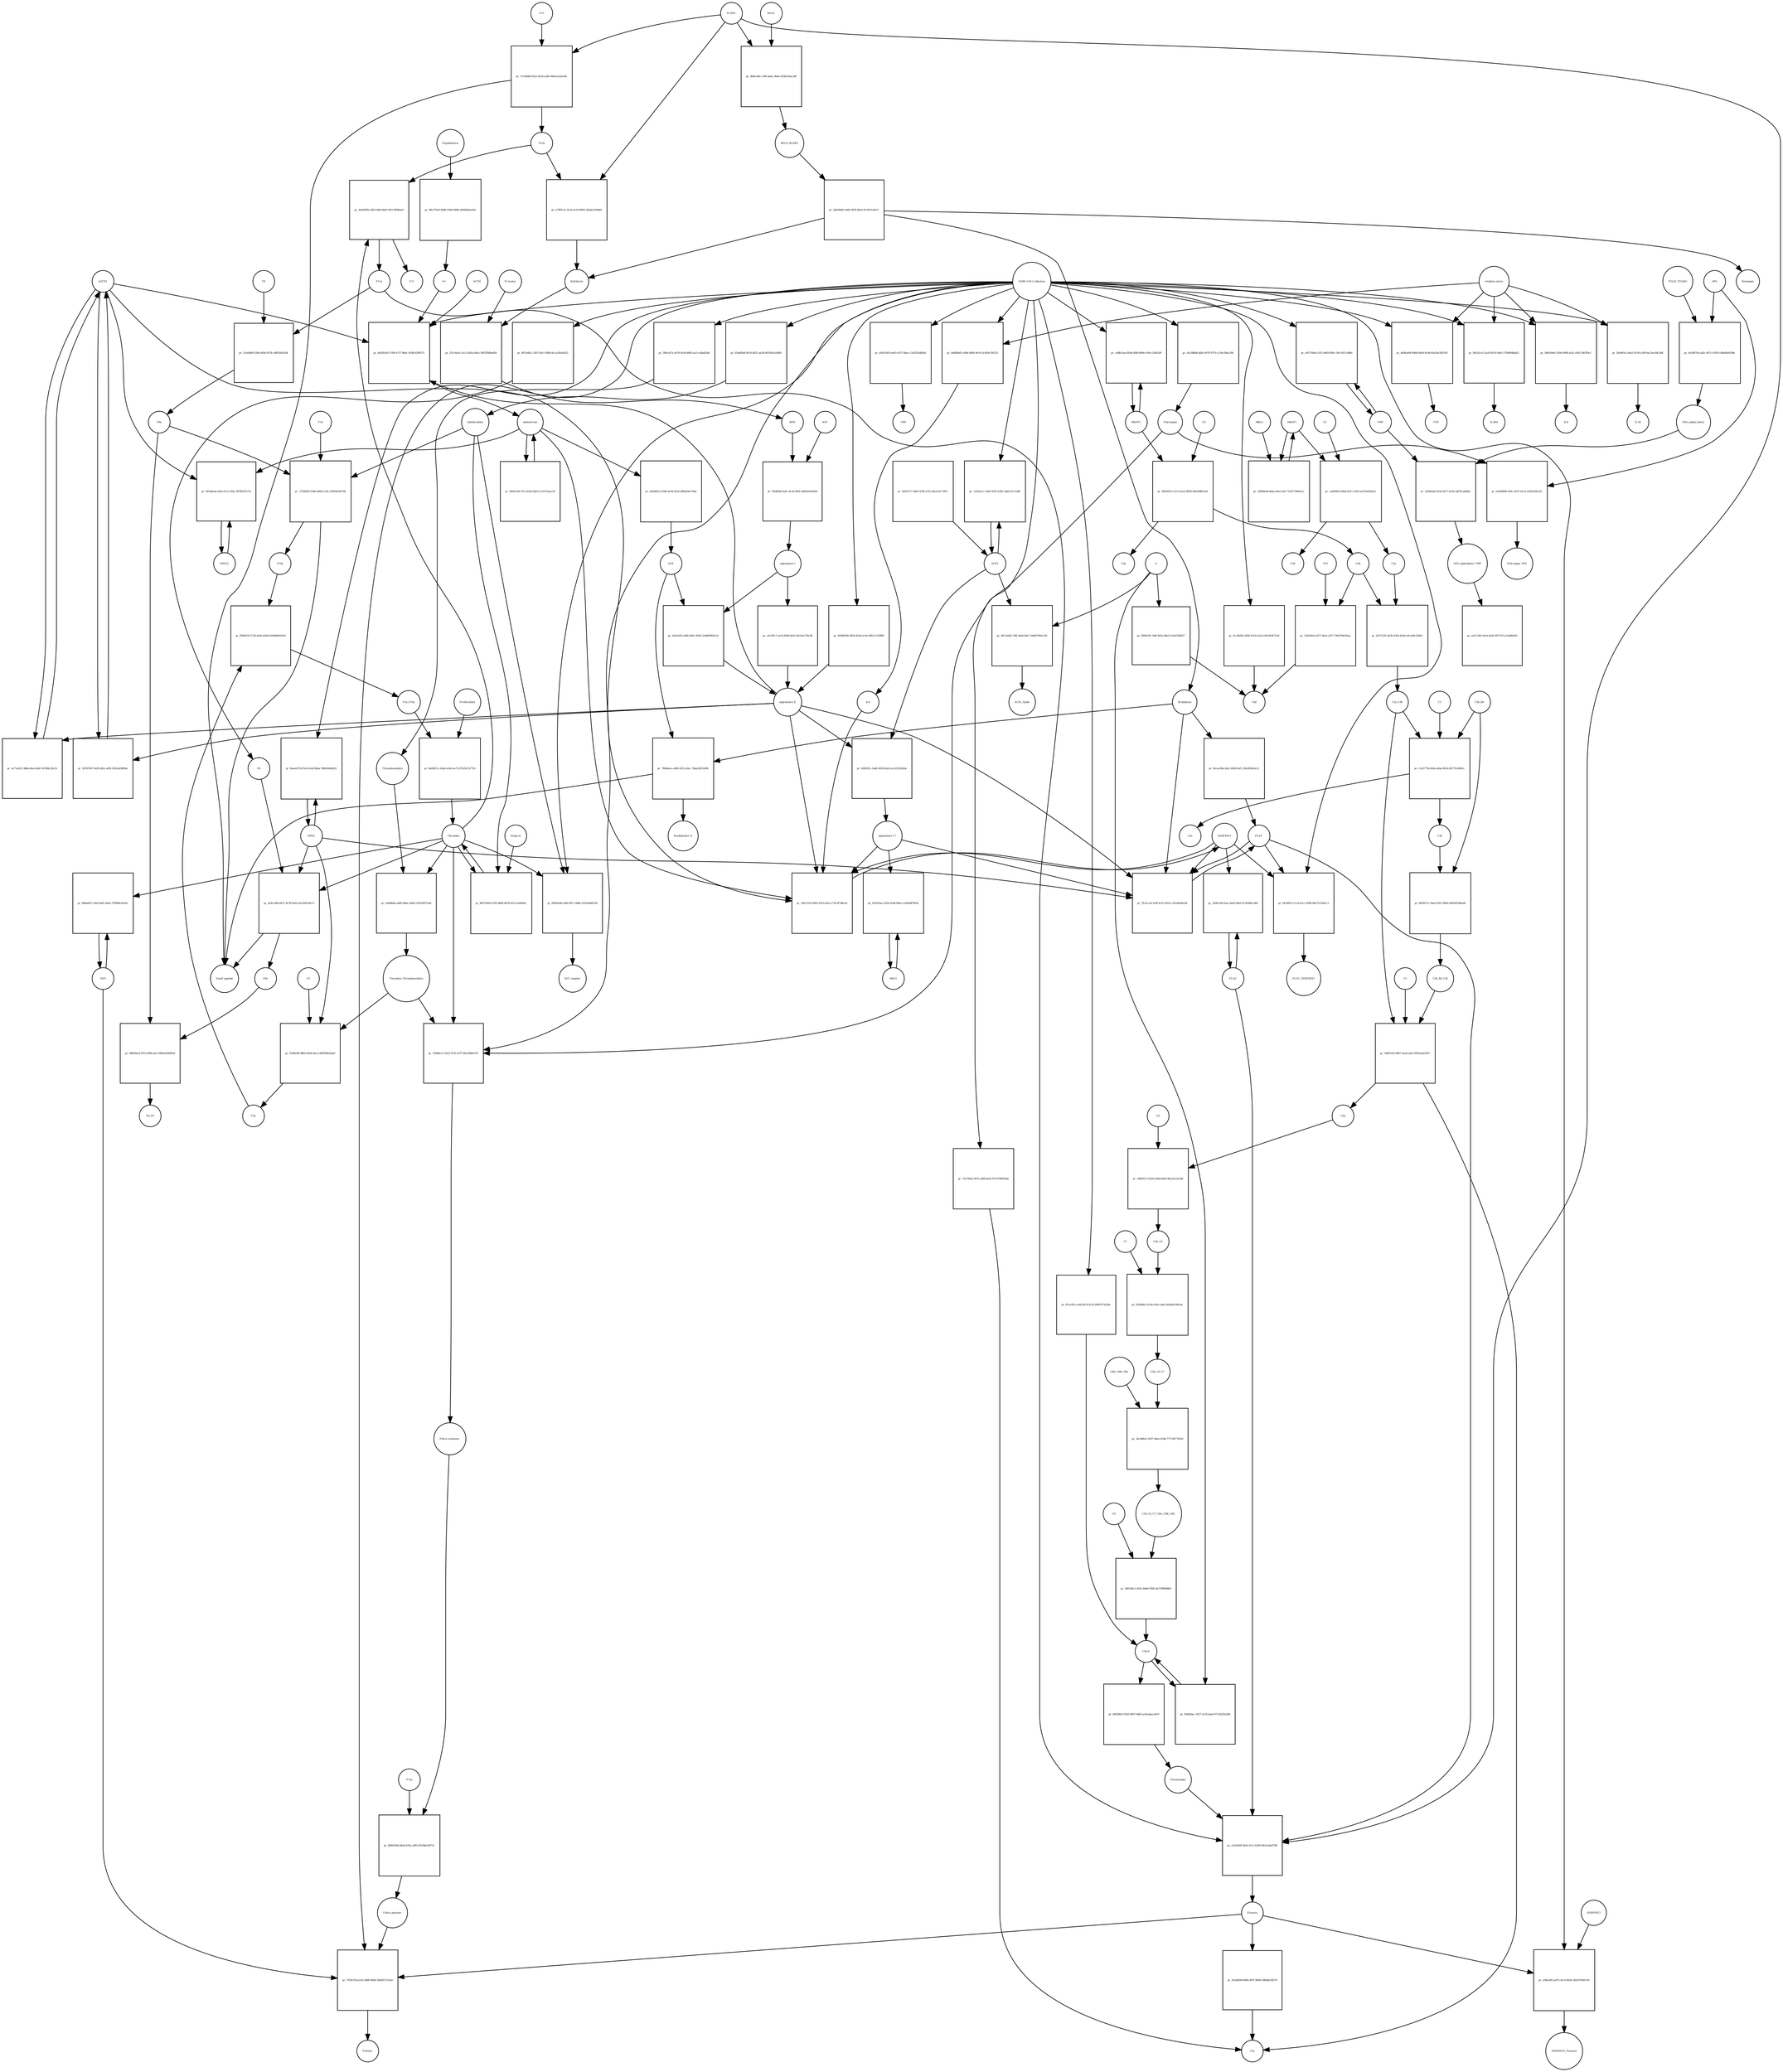 strict digraph  {
F8 [annotation="urn_miriam_hgnc_3546|urn_miriam_taxonomy_9606", bipartite=0, cls=macromolecule, fontsize=4, label=F8, shape=circle];
"pr_d14cc6fb-b672-4e78-9a92-afa100519e13" [annotation="", bipartite=1, cls=process, fontsize=4, label="pr_d14cc6fb-b672-4e78-9a92-afa100519e13", shape=square];
"Small peptide" [annotation=urn_miriam_mesh_D010446, bipartite=0, cls=macromolecule, fontsize=4, label="Small peptide", shape=circle];
F8a [annotation="urn_miriam_hgnc.symbol_F8|urn_miriam_mesh_D015944|urn_miriam_taxonomy_9606", bipartite=0, cls=macromolecule, fontsize=4, label=F8a, shape=circle];
Thrombin [annotation="urn_miriam_hgnc_3535|urn_miriam_taxonomy_9606", bipartite=0, cls=macromolecule, fontsize=4, label=Thrombin, shape=circle];
PROC [annotation="urn_miriam_hgnc_9451|urn_miriam_taxonomy_9606", bipartite=0, cls=macromolecule, fontsize=4, label=PROC, shape=circle];
AGTR1 [annotation=urn_miriam_hgnc_336, bipartite=0, cls=macromolecule, fontsize=4, label=AGTR1, shape=circle];
"pr_4c71a021-3b8b-4fee-8a4f-5476fdc29c1b" [annotation="", bipartite=1, cls=process, fontsize=4, label="pr_4c71a021-3b8b-4fee-8a4f-5476fdc29c1b", shape=square];
"angiotensin II" [annotation="urn_miriam_obo.chebi_CHEBI%3A2718|urn_miriam_taxonomy_9606", bipartite=0, cls="simple chemical", fontsize=4, label="angiotensin II", shape=circle];
NR3C2 [annotation="", bipartite=0, cls=macromolecule, fontsize=4, label=NR3C2, shape=circle];
"pr_091d8ea6-afab-411e-934c-907ff62f7c5e" [annotation="", bipartite=1, cls=process, fontsize=4, label="pr_091d8ea6-afab-411e-934c-907ff62f7c5e", shape=square];
aldosterone [annotation="urn_miriam_obo.chebi_CHEBI%3A27584", bipartite=0, cls="simple chemical", fontsize=4, label=aldosterone, shape=circle];
"pr_09ef2c89-7fc2-420d-9d23-cfc037aeac54" [annotation="", bipartite=1, cls=process, fontsize=4, label="pr_09ef2c89-7fc2-420d-9d23-cfc037aeac54", shape=square];
SERPINE1 [annotation="", bipartite=0, cls=macromolecule, fontsize=4, label=SERPINE1, shape=circle];
"pr_35b137a5-fd02-47e5-b41e-c74c3f748ce6" [annotation="", bipartite=1, cls=process, fontsize=4, label="pr_35b137a5-fd02-47e5-b41e-c74c3f748ce6", shape=square];
"angiotensin I-7" [annotation="urn_miriam_obo.chebi_CHEBI%3A55438|urn_miriam_taxonomy_9606", bipartite=0, cls="simple chemical", fontsize=4, label="angiotensin I-7", shape=circle];
IL6 [annotation="urn_miriam_hgnc_6018|urn_miriam_taxonomy_9606", bipartite=0, cls=macromolecule, fontsize=4, label=IL6, shape=circle];
"pr_4e92b543-5789-4717-8bdc-918b1439f573" [annotation="", bipartite=1, cls=process, fontsize=4, label="pr_4e92b543-5789-4717-8bdc-918b1439f573", shape=square];
"SARS-CoV-2 infection" [annotation="urn_miriam_taxonomy_2697049|urn_miriam_mesh_D012327", bipartite=0, cls=phenotype, fontsize=4, label="SARS-CoV-2 infection", shape=circle];
"K+" [annotation="urn_miriam_obo.chebi_CHEBI%3A29103", bipartite=0, cls="simple chemical", fontsize=4, label="K+", shape=circle];
ACTH [annotation=urn_miriam_hgnc_9201, bipartite=0, cls="simple chemical", fontsize=4, label=ACTH, shape=circle];
"pr_85d96500-6459-454d-ac0e-f6821c528f80" [annotation="", bipartite=1, cls=process, fontsize=4, label="pr_85d96500-6459-454d-ac0e-f6821c528f80", shape=square];
Bradykinin [annotation="urn_miriam_obo.chebi_CHEBI%3A3165|urn_miriam_taxonomy_9606", bipartite=0, cls=macromolecule, fontsize=4, label=Bradykinin, shape=circle];
"pr_7894deca-a9f8-4323-a0cc-7bda30631b98" [annotation="", bipartite=1, cls=process, fontsize=4, label="pr_7894deca-a9f8-4323-a0cc-7bda30631b98", shape=square];
"Bradykinin(1-5)" [annotation="urn_miriam_mesh_C079000|urn_miriam_taxonomy_9606", bipartite=0, cls=macromolecule, fontsize=4, label="Bradykinin(1-5)", shape=circle];
ACE [annotation="urn_miriam_hgnc_2707|urn_miriam_taxonomy_9606", bipartite=0, cls=macromolecule, fontsize=4, label=ACE, shape=circle];
"pr_b5cac90a-fab1-485d-9ef1-33e9920e5e11" [annotation="", bipartite=1, cls=process, fontsize=4, label="pr_b5cac90a-fab1-485d-9ef1-33e9920e5e11", shape=square];
PLAT [annotation="urn_miriam_hgnc_9051|urn_miriam_taxonomy_9606", bipartite=0, cls=macromolecule, fontsize=4, label=PLAT, shape=circle];
"pr_587d7947-9420-4fb1-a0f9-1802ed3f80bc" [annotation="", bipartite=1, cls=process, fontsize=4, label="pr_587d7947-9420-4fb1-a0f9-1802ed3f80bc", shape=square];
MAS1 [annotation="", bipartite=0, cls=macromolecule, fontsize=4, label=MAS1, shape=circle];
"pr_f01b25ae-1626-41dd-98ee-ca5b2887fb5d" [annotation="", bipartite=1, cls=process, fontsize=4, label="pr_f01b25ae-1626-41dd-98ee-ca5b2887fb5d", shape=square];
Fibrinogen [annotation="urn_miriam_pubmed_19296670|urn_miriam_obo.go_GO%3A0005577|urn_miriam_hgnc_3661|urn_miriam_hgnc_3662|urn_miriam_hgnc_3694|urn_miriam_taxonomy_9606", bipartite=0, cls=complex, fontsize=4, label=Fibrinogen, shape=circle];
"pr_ed1d8606-109c-4107-b214-23263d3fc2f2" [annotation="", bipartite=1, cls=process, fontsize=4, label="pr_ed1d8606-109c-4107-b214-23263d3fc2f2", shape=square];
GP6 [annotation="urn_miriam_hgnc_HGNC%3A14388|urn_miriam_taxonomy_9606", bipartite=0, cls=macromolecule, fontsize=4, label=GP6, shape=circle];
Fibrinogen_GP6 [annotation="urn_miriam_pubmed_19296670|urn_miriam_obo.go_GO%3A0005577|urn_miriam_hgnc_HGNC%3A14388|urn_miriam_taxonomy_9606", bipartite=0, cls=complex, fontsize=4, label=Fibrinogen_GP6, shape=circle];
GP6_alpha2_beta1 [annotation="urn_miriam_pubmed_25051961|urn_miriam_taxonomy_10090|urn_miriam_hgnc_14338|urn_miriam_hgnc_6137|urn_miriam_hgnc_6153", bipartite=0, cls=complex, fontsize=4, label=GP6_alpha2_beta1, shape=circle];
"pr_1d5b0a40-4526-4f17-8a1b-5df7fca4b4b1" [annotation="", bipartite=1, cls=process, fontsize=4, label="pr_1d5b0a40-4526-4f17-8a1b-5df7fca4b4b1", shape=square];
VWF [annotation="urn_miriam_hgnc_12726|urn_miriam_taxonomy_9606", bipartite=0, cls=macromolecule, fontsize=4, label=VWF, shape=circle];
GP6_alpha2beta1_VWF [annotation="urn_miriam_pubmed_25051961|urn_miriam_taxonomy_10090|urn_miriam_hgnc_14338|urn_miriam_hgnc_6137|urn_miriam_hgnc_6153|urn_miriam_hgnc_12726", bipartite=0, cls=complex, fontsize=4, label=GP6_alpha2beta1_VWF, shape=circle];
"pr_eb39d70a-ad2c-407c-b359-14bef8a9168e" [annotation="", bipartite=1, cls=process, fontsize=4, label="pr_eb39d70a-ad2c-407c-b359-14bef8a9168e", shape=square];
ITGA2_ITGAB1 [annotation="urn_miriam_intact_EBI-16428357|urn_miriam_hgnc_6137|urn_miriam_hgnc_6153|urn_miriam_taxonomy_9606", bipartite=0, cls=complex, fontsize=4, label=ITGA2_ITGAB1, shape=circle];
"pr_eaf114f4-e9e4-4a83-807f-b7ca14a8b450" [annotation="", bipartite=1, cls="omitted process", fontsize=4, label="pr_eaf114f4-e9e4-4a83-807f-b7ca14a8b450", shape=square];
"Fibrin polymer" [annotation="urn_miriam_mesh_C465961|urn_miriam_taxonomy_9606", bipartite=0, cls=macromolecule, fontsize=4, label="Fibrin polymer", shape=circle];
"pr_7f32b75d-a142-40d0-984b-5bf0d7215a50" [annotation="", bipartite=1, cls=process, fontsize=4, label="pr_7f32b75d-a142-40d0-984b-5bf0d7215a50", shape=square];
"D-dimer" [annotation="urn_miriam_pubmed_19008457|urn_miriam_mesh_C036309|urn_miriam_taxonomy_9606", bipartite=0, cls=macromolecule, fontsize=4, label="D-dimer", shape=circle];
Plasmin [annotation="urn_miriam_hgnc.symbol_PLG|urn_miriam_mesh_D005341|urn_miriam_brenda_3.4.21.7|urn_miriam_taxonomy_9606", bipartite=0, cls=macromolecule, fontsize=4, label=Plasmin, shape=circle];
TAFI [annotation="urn_miriam_hgnc_1546|urn_miriam_taxonomy_9606", bipartite=0, cls=macromolecule, fontsize=4, label=TAFI, shape=circle];
"Fibrin monomer" [annotation="urn_miriam_mesh_C011468|urn_miriam_taxonomy_9606", bipartite=0, cls=macromolecule, fontsize=4, label="Fibrin monomer", shape=circle];
"pr_6696106d-86a8-435a-a9f3-d510bb19d73c" [annotation="", bipartite=1, cls=process, fontsize=4, label="pr_6696106d-86a8-435a-a9f3-d510bb19d73c", shape=square];
F13a [annotation="urn_miriam_hgnc.symbol_F13|urn_miriam_mesh_D026122|urn_miriam_brenda_2.3.2.13|urn_miriam_taxonomy_9606", bipartite=0, cls=macromolecule, fontsize=4, label=F13a, shape=circle];
"pr_8e9ba49f-60b6-4a09-8c9d-85e1be381559" [annotation="", bipartite=1, cls=process, fontsize=4, label="pr_8e9ba49f-60b6-4a09-8c9d-85e1be381559", shape=square];
TNF [annotation="urn_miriam_hgnc_11892|urn_miriam_taxonomy_9606", bipartite=0, cls=macromolecule, fontsize=4, label=TNF, shape=circle];
"cytokine storm" [annotation="urn_miriam_pubmed_2504360|urn_miriam_taxonomy_9606", bipartite=0, cls=phenotype, fontsize=4, label="cytokine storm", shape=circle];
"pr_d1a8d398-f0b6-497f-9896-20fb6b2f2b79" [annotation="", bipartite=1, cls=process, fontsize=4, label="pr_d1a8d398-f0b6-497f-9896-20fb6b2f2b79", shape=square];
C5a [annotation="urn_miriam_hgnc.symbol_C5|urn_miriam_mesh_D015936|urn_miriam_taxonomy_9606", bipartite=0, cls=macromolecule, fontsize=4, label=C5a, shape=circle];
"pr_bf0268c0-f920-4997-8465-a16eabace819" [annotation="", bipartite=1, cls=process, fontsize=4, label="pr_bf0268c0-f920-4997-8465-a16eabace819", shape=square];
Plasminogen [annotation="urn_miriam_hgnc_9071|urn_miriam_taxonomy_9606", bipartite=0, cls=macromolecule, fontsize=4, label=Plasminogen, shape=circle];
"C5b-9" [annotation="urn_miriam_obo.go_GO%3A0005579|urn_miriam_mesh_D015938|urn_miriam_mesh_D050776|urn_miriam_hgnc_1339|urn_miriam_hgnc_1346|urn_miriam_hgnc_1352|urn_miriam_hgnc_1353|urn_miriam_hgnc_1354|urn_miriam_hgnc_1358|urn_miriam_taxonomy_9606", bipartite=0, cls=complex, fontsize=4, label="C5b-9", shape=circle];
C2 [annotation="urn_miriam_hgnc_1248|urn_miriam_taxonomy_9606", bipartite=0, cls=macromolecule, fontsize=4, label=C2, shape=circle];
"pr_ca859f02-b06d-4e27-a329-ae533e942b11" [annotation="", bipartite=1, cls=process, fontsize=4, label="pr_ca859f02-b06d-4e27-a329-ae533e942b11", shape=square];
C2a [annotation="urn_miriam_hgnc.symbol_C2|urn_miriam_mesh_D050678|urn_miriam_taxonomy_9606", bipartite=0, cls=macromolecule, fontsize=4, label=C2a, shape=circle];
C2b [annotation="urn_miriam_hgnc.symbol_C2|urn_miriam_mesh_D050679|urn_miriam_taxonomy_9606", bipartite=0, cls=macromolecule, fontsize=4, label=C2b, shape=circle];
MASP1 [annotation="urn_miriam_hgnc_6901|urn_miriam_taxonomy_9606", bipartite=0, cls=macromolecule, fontsize=4, label=MASP1, shape=circle];
"pr_9d532ce5-3a29-4255-9de2-57bfd94bbaf1" [annotation="", bipartite=1, cls=process, fontsize=4, label="pr_9d532ce5-3a29-4255-9de2-57bfd94bbaf1", shape=square];
IL2RA [annotation="urn_miriam_hgnc_6008|urn_miriam_taxonomy_9606", bipartite=0, cls=macromolecule, fontsize=4, label=IL2RA, shape=circle];
"pr_38e930e6-21b6-4996-a42c-b5b174b7f0e1" [annotation="", bipartite=1, cls=process, fontsize=4, label="pr_38e930e6-21b6-4996-a42c-b5b174b7f0e1", shape=square];
IL8 [annotation="urn_miriam_hgnc_6025|urn_miriam_taxonomy_9606", bipartite=0, cls=macromolecule, fontsize=4, label=IL8, shape=circle];
"pr_72e760a3-907e-44f8-8a5f-97c079687bdd" [annotation="", bipartite=1, cls=process, fontsize=4, label="pr_72e760a3-907e-44f8-8a5f-97c079687bdd", shape=square];
"pr_ba8484d1-e0bd-4660-9e19-2c042e785231" [annotation="", bipartite=1, cls=process, fontsize=4, label="pr_ba8484d1-e0bd-4660-9e19-2c042e785231", shape=square];
"pr_2feb95e1-64a3-4539-a169-ba13ec0dc3b8" [annotation="", bipartite=1, cls=process, fontsize=4, label="pr_2feb95e1-64a3-4539-a169-ba13ec0dc3b8", shape=square];
IL1B [annotation="urn_miriam_hgnc_5992|urn_miriam_taxonomy_9606", bipartite=0, cls=macromolecule, fontsize=4, label=IL1B, shape=circle];
Prorenin [annotation="urn_miriam_hgnc_9958|urn_miriam_taxonomy_9606", bipartite=0, cls=macromolecule, fontsize=4, label=Prorenin, shape=circle];
"pr_231c4e2e-51c2-443a-94a2-39d7854bed58" [annotation="", bipartite=1, cls=process, fontsize=4, label="pr_231c4e2e-51c2-443a-94a2-39d7854bed58", shape=square];
REN [annotation="urn_miriam_hgnc.symbol_REN|urn_miriam_taxonomy_9606", bipartite=0, cls=macromolecule, fontsize=4, label=REN, shape=circle];
Kallikrein [annotation="urn_miriam_hgnc.symbol_KLKB1|urn_miriam_mesh_D020842|urn_miriam_brenda_3.4.21.34|urn_miriam_taxonomy_9606", bipartite=0, cls=macromolecule, fontsize=4, label=Kallikrein, shape=circle];
KLKB1 [annotation="urn_miriam_hgnc_6371|urn_miriam_taxonomy_9606", bipartite=0, cls=macromolecule, fontsize=4, label=KLKB1, shape=circle];
"pr_a7f6911a-9c5a-4c16-8905-20ebe21f48d3" [annotation="", bipartite=1, cls=process, fontsize=4, label="pr_a7f6911a-9c5a-4c16-8905-20ebe21f48d3", shape=square];
F12a [annotation="urn_miriam_hgnc.symbol_F12|urn_miriam_mesh_D015956|urn_miriam_brenda_3.4.21.38|urn_miriam_taxonomy_9606", bipartite=0, cls=macromolecule, fontsize=4, label=F12a, shape=circle];
"pr_568caf7a-a07d-41eb-8605-aa7ccddad24d" [annotation="", bipartite=1, cls=process, fontsize=4, label="pr_568caf7a-a07d-41eb-8605-aa7ccddad24d", shape=square];
Thrombomodulin [annotation="urn_miriam_hgnc_11784|urn_miriam_taxonomy_9606", bipartite=0, cls=macromolecule, fontsize=4, label=Thrombomodulin, shape=circle];
"pr_e38ea0f2-ad72-4cc0-863e-5b5c67b9e7e9" [annotation="", bipartite=1, cls=process, fontsize=4, label="pr_e38ea0f2-ad72-4cc0-863e-5b5c67b9e7e9", shape=square];
SERPINF2 [annotation="urn_miriam_hgnc_9075|urn_miriam_taxonomy_9606", bipartite=0, cls=macromolecule, fontsize=4, label=SERPINF2, shape=circle];
SERPINF2_Plasmin [annotation="urn_miriam_pubmed_2437112|urn_miriam_biogrid_314240|urn_miriam_hgnc_9075|urn_miriam_mesh_D005341|urn_miriam_taxonomy_9606", bipartite=0, cls=complex, fontsize=4, label=SERPINF2_Plasmin, shape=circle];
"pr_4ccdb265-df40-47a9-a2a5-e95c854f7a3d" [annotation="", bipartite=1, cls=process, fontsize=4, label="pr_4ccdb265-df40-47a9-a2a5-e95c854f7a3d", shape=square];
C4d [annotation="urn_miriam_hgnc.symbol_C4b|urn_miriam_mesh_C032261|urn_miriam_taxonomy_9606", bipartite=0, cls=macromolecule, fontsize=4, label=C4d, shape=circle];
"pr_ff1e1f03-ce48-4b7d-b135-f90f5574320e" [annotation="", bipartite=1, cls=process, fontsize=4, label="pr_ff1e1f03-ce48-4b7d-b135-f90f5574320e", shape=square];
"pr_8eae0374-67e6-4149-8bda-78865644b5f2" [annotation="", bipartite=1, cls=process, fontsize=4, label="pr_8eae0374-67e6-4149-8bda-78865644b5f2", shape=square];
"pr_e91756e8-c252-4083-849c-50e7d27cd6b0" [annotation="", bipartite=1, cls=process, fontsize=4, label="pr_e91756e8-c252-4083-849c-50e7d27cd6b0", shape=square];
"pr_45031b93-ede5-4127-bbac-11d1f52dd54d" [annotation="", bipartite=1, cls=process, fontsize=4, label="pr_45031b93-ede5-4127-bbac-11d1f52dd54d", shape=square];
CRP [annotation="urn_miriam_hgnc_2367|urn_miriam_taxonomy_9606", bipartite=0, cls=macromolecule, fontsize=4, label=CRP, shape=circle];
"pr_f6442bec-1857-4c35-beaf-9713622fa368" [annotation="", bipartite=1, cls=process, fontsize=4, label="pr_f6442bec-1857-4c35-beaf-9713622fa368", shape=square];
S [annotation="urn_miriam_uniprot_P0DTC2|urn_miriam_uniprot_P59594|urn_miriam_taxonomy_2697049", bipartite=0, cls=macromolecule, fontsize=4, label=S, shape=circle];
"pr_f0f66c8f-74df-465a-b6b3-fcda033fbf17" [annotation="", bipartite=1, cls=process, fontsize=4, label="pr_f0f66c8f-74df-465a-b6b3-fcda033fbf17", shape=square];
"pr_b5fb5f5c-1dd0-4958-b2e9-a1a15f302b3e" [annotation="", bipartite=1, cls=process, fontsize=4, label="pr_b5fb5f5c-1dd0-4958-b2e9-a1a15f302b3e", shape=square];
ACE2 [annotation="urn_miriam_hgnc_13557|urn_miriam_taxonomy_9606", bipartite=0, cls=macromolecule, fontsize=4, label=ACE2, shape=circle];
"pr_3f291317-38e0-470f-a191-b5e143c7397c" [annotation="", bipartite=1, cls=process, fontsize=4, label="pr_3f291317-38e0-470f-a191-b5e143c7397c", shape=square];
"pr_487cbb5b-74ff-4da0-b8c7-0d4070041236" [annotation="", bipartite=1, cls=process, fontsize=4, label="pr_487cbb5b-74ff-4da0-b8c7-0d4070041236", shape=square];
ACE2_Spike [annotation="urn_miriam_pdb_6CS2|urn_miriam_hgnc_13557|urn_miriam_uniprot_P0DTC2|urn_miriam_taxonomy_9606|urn_miriam_taxonomy_2697049", bipartite=0, cls=complex, fontsize=4, label=ACE2_Spike, shape=circle];
"pr_12242ecc-10e0-4255-b281-2bd3c5111d0f" [annotation="", bipartite=1, cls=process, fontsize=4, label="pr_12242ecc-10e0-4255-b281-2bd3c5111d0f", shape=square];
"pr_03edf4a8-4d7d-4021-aa38-b07b43a16b49" [annotation="", bipartite=1, cls=process, fontsize=4, label="pr_03edf4a8-4d7d-4021-aa38-b07b43a16b49", shape=square];
Antithrombin [annotation="urn_miriam_hgnc_775|urn_miriam_taxonomy_9606", bipartite=0, cls=macromolecule, fontsize=4, label=Antithrombin, shape=circle];
"pr_607ed42c-1fd7-45e7-945b-6cca39a5e422" [annotation="", bipartite=1, cls=process, fontsize=4, label="pr_607ed42c-1fd7-45e7-945b-6cca39a5e422", shape=square];
C4b [annotation="urn_miriam_hgnc_1324|urn_miriam_taxonomy_9606", bipartite=0, cls=macromolecule, fontsize=4, label=C4b, shape=circle];
"pr_35d10fe9-ad77-46ee-af37-700d796c85aa" [annotation="", bipartite=1, cls=process, fontsize=4, label="pr_35d10fe9-ad77-46ee-af37-700d796c85aa", shape=square];
CFI [annotation="urn_miriam_hgnc_2771|urn_miriam_taxonomy_9606", bipartite=0, cls=macromolecule, fontsize=4, label=CFI, shape=circle];
C3b [annotation="urn_miriam_hgnc.symbol_C3|urn_miriam_mesh_D003179|urn_miriam_taxonomy_9606", bipartite=0, cls=macromolecule, fontsize=4, label=C3b, shape=circle];
"pr_d569127c-4ba5-45f1-982b-0d4595580edd" [annotation="", bipartite=1, cls=process, fontsize=4, label="pr_d569127c-4ba5-45f1-982b-0d4595580edd", shape=square];
C3b_Bb [annotation="urn_miriam_pubmed_12440962|urn_miriam_brenda_3.4.21.47|urn_miriam_mesh_D051561|urn_miriam_mesh_D003179|urn_miriam_hgnc_1037|urn_miriam_taxonomy_9606", bipartite=0, cls=complex, fontsize=4, label=C3b_Bb, shape=circle];
C3b_Bb_C3b [annotation="urn_miriam_pubmed_12440962|urn_miriam_brenda_34.4.21.47|urn_miriam_mesh_D051566|urn_miriam_mesh_D003179|urn_miriam_hgnc_1037|urn_miriam_taxonomy_9606", bipartite=0, cls=complex, fontsize=4, label=C3b_Bb_C3b, shape=circle];
"pr_5af75192-443b-4366-9eb9-e9ce6dc22bb3" [annotation="", bipartite=1, cls=process, fontsize=4, label="pr_5af75192-443b-4366-9eb9-e9ce6dc22bb3", shape=square];
C2a_C4b [annotation="urn_miriam_mesh_D051574|urn_miriam_brenda_3.4.21.43|urn_miriam_mesh_D050678|urn_miriam_hgnc_1324|urn_miriam_taxonomy_9606", bipartite=0, cls=complex, fontsize=4, label=C2a_C4b, shape=circle];
C4 [annotation="urn_miriam_mesh_D00318|urn_miriam_taxonomy_9606", bipartite=0, cls=macromolecule, fontsize=4, label=C4, shape=circle];
"pr_9d35027e-5213-41a2-9858-9b9206ffa3a9" [annotation="", bipartite=1, cls=process, fontsize=4, label="pr_9d35027e-5213-41a2-9858-9b9206ffa3a9", shape=square];
C4a [annotation="urn_miriam_hgnc_1323|urn_miriam_taxonomy_9606", bipartite=0, cls=macromolecule, fontsize=4, label=C4a, shape=circle];
MASP2 [annotation="urn_miriam_hgnc_6902|urn_miriam_taxonomy_9606", bipartite=0, cls=macromolecule, fontsize=4, label=MASP2, shape=circle];
"pr_c8090e84-8daa-46e5-afe7-5361736b9c2c" [annotation="", bipartite=1, cls=process, fontsize=4, label="pr_c8090e84-8daa-46e5-afe7-5361736b9c2c", shape=square];
MBL2 [annotation="urn_miriam_hgnc_6902|urn_miriam_taxonomy_9606", bipartite=0, cls=macromolecule, fontsize=4, label=MBL2, shape=circle];
"pr_c4db53ea-854d-4fd8-8806-c69cc25df1d9" [annotation="", bipartite=1, cls=process, fontsize=4, label="pr_c4db53ea-854d-4fd8-8806-c69cc25df1d9", shape=square];
PLAU [annotation="urn_miriam_hgnc_9052|urn_miriam_taxonomy_9606", bipartite=0, cls=macromolecule, fontsize=4, label=PLAU, shape=circle];
"pr_320fe149-fea2-4a63-84ef-411b280ce4bf" [annotation="", bipartite=1, cls=process, fontsize=4, label="pr_320fe149-fea2-4a63-84ef-411b280ce4bf", shape=square];
C5b_C6_C7_C8A_C8B_C8G [annotation="urn_miriam_pubmed_28630159|urn_miriam_mesh_C042295|urn_miriam_mesh_D050776|urn_miriam_hgnc_1339|urn_miriam_hgnc_1352|urn_miriam_hgnc_1353|urn_miriam_hgnc_1354|urn_miriam_taxonomy_9606", bipartite=0, cls=complex, fontsize=4, label=C5b_C6_C7_C8A_C8B_C8G, shape=circle];
"pr_36619dc2-d55e-4db6-936f-afa75889d6b9" [annotation="", bipartite=1, cls=process, fontsize=4, label="pr_36619dc2-d55e-4db6-936f-afa75889d6b9", shape=square];
C9 [annotation="urn_miriam_hgnc_1358|urn_miriam_taxonomy_9606", bipartite=0, cls=macromolecule, fontsize=4, label=C9, shape=circle];
C5b_C6_C7 [annotation="urn_miriam_pubmed_28630159|urn_miriam_mesh_C037453|urn_miriam_mesh_D050776|urn_miriam_hgnc_1339|urn_miriam_hgnc_1346|urn_miriam_taxonomy_9606", bipartite=0, cls=complex, fontsize=4, label=C5b_C6_C7, shape=circle];
"pr_2bc9b82e-5d37-49ee-b1bb-777c0b7765a8" [annotation="", bipartite=1, cls=process, fontsize=4, label="pr_2bc9b82e-5d37-49ee-b1bb-777c0b7765a8", shape=square];
C8A_C8B_C8G [annotation="urn_miriam_mesh_D003185|urn_miriam_hgnc_1353|urn_miriam_hgnc_1352|urn_miriam_hgnc_1354|urn_miriam_taxonomy_9606", bipartite=0, cls=complex, fontsize=4, label=C8A_C8B_C8G, shape=circle];
C5b_C6 [annotation="urn_miriam_mesh_C050974|urn_miriam_mesh_D050776|urn_miriam_hgnc_1339|urn_miriam_taxonomy_9606", bipartite=0, cls=complex, fontsize=4, label=C5b_C6, shape=circle];
"pr_055fd8e2-47eb-43ee-a4e3-d26de016810e" [annotation="", bipartite=1, cls=process, fontsize=4, label="pr_055fd8e2-47eb-43ee-a4e3-d26de016810e", shape=square];
C7 [annotation="urn_miriam_hgnc_HGNC%3A1346|urn_miriam_taxonomy_9606", bipartite=0, cls=macromolecule, fontsize=4, label=C7, shape=circle];
C5b [annotation="urn_miriam_hgnc.symbol_C5|urn_miriam_mesh_D050776|urn_miriam_taxonomy_9606", bipartite=0, cls=macromolecule, fontsize=4, label=C5b, shape=circle];
"pr_1f869151-61b9-424b-b604-9bc5ee33a3df" [annotation="", bipartite=1, cls=process, fontsize=4, label="pr_1f869151-61b9-424b-b604-9bc5ee33a3df", shape=square];
C6 [annotation="urn_miriam_hgnc_1339|urn_miriam_taxonomy_9606", bipartite=0, cls=macromolecule, fontsize=4, label=C6, shape=circle];
C5 [annotation="urn_miriam_hgnc_1331|urn_miriam_taxonomy_9606", bipartite=0, cls=macromolecule, fontsize=4, label=C5, shape=circle];
"pr_1fb87a45-8807-4ea4-afa3-95f3ead22927" [annotation="", bipartite=1, cls=process, fontsize=4, label="pr_1fb87a45-8807-4ea4-afa3-95f3ead22927", shape=square];
C3 [annotation="urn_miriam_hgnc_1318|urn_miriam_taxonomy_9606", bipartite=0, cls=macromolecule, fontsize=4, label=C3, shape=circle];
"pr_c5e37756-804a-4fda-903d-f6577b14801c" [annotation="", bipartite=1, cls=process, fontsize=4, label="pr_c5e37756-804a-4fda-903d-f6577b14801c", shape=square];
C3a [annotation="urn_miriam_hgnc.symbol_C3|urn_miriam_mesh_D015926|urn_miriam_taxonomy_9606", bipartite=0, cls=macromolecule, fontsize=4, label=C3a, shape=circle];
"pr_e04bfbba-abf0-40be-a0d6-2181b3f57a94" [annotation="", bipartite=1, cls=process, fontsize=4, label="pr_e04bfbba-abf0-40be-a0d6-2181b3f57a94", shape=square];
Thrombin_Thrombomodulin [annotation="urn_miriam_pubmed_6282863|urn_miriam_taxonomy_9986|urn_miriam_biogrid_283352|urn_miriam_mesh_D013917|urn_miriam_hgnc_11784", bipartite=0, cls=complex, fontsize=4, label=Thrombin_Thrombomodulin, shape=circle];
"pr_7d3b8ce1-32a3-473f-a37f-58a3388e07f1" [annotation="", bipartite=1, cls=process, fontsize=4, label="pr_7d3b8ce1-32a3-473f-a37f-58a3388e07f1", shape=square];
KNG1_KLKB1 [annotation="urn_miriam_pubmed_17598838|urn_miriam_intact_EBI-10087151|urn_miriam_hgnc_6371|urn_miriam_hgnc_6383|urn_miriam_taxonomy_9606", bipartite=0, cls=complex, fontsize=4, label=KNG1_KLKB1, shape=circle];
"pr_2db309d1-6d42-4f39-8b1d-911fef1a0e11" [annotation="", bipartite=1, cls=process, fontsize=4, label="pr_2db309d1-6d42-4f39-8b1d-911fef1a0e11", shape=square];
Kininogen [annotation="urn_miriam_hgnc.symbol_KNG1|urn_miriam_mesh_D019679|urn_miriam_taxonomy_9606", bipartite=0, cls=macromolecule, fontsize=4, label=Kininogen, shape=circle];
"pr_d1a388db-4fda-4978-9733-c156c38aa786" [annotation="", bipartite=1, cls=process, fontsize=4, label="pr_d1a388db-4fda-4978-9733-c156c38aa786", shape=square];
"angiotensin I" [annotation="urn_miriam_obo.chebi_CHEBI%3A2718|urn_miriam_taxonomy_9606", bipartite=0, cls="simple chemical", fontsize=4, label="angiotensin I", shape=circle];
"pr_c4c5ffc7-ae1d-40b4-bb31-8fc0ea736c84" [annotation="", bipartite=1, cls=process, fontsize=4, label="pr_c4c5ffc7-ae1d-40b4-bb31-8fc0ea736c84", shape=square];
"pr_fdc90f14-11cd-41cc-8580-8b272135bcc3" [annotation="", bipartite=1, cls=process, fontsize=4, label="pr_fdc90f14-11cd-41cc-8580-8b272135bcc3", shape=square];
PLAT_SERPINE1 [annotation="urn_miriam_pubmed_22449964|urn_miriam_intact_EBI-7800882|urn_miriam_hgnc_9051|urn_miriam_hgnc_8593|urn_miriam_taxonomy_9606", bipartite=0, cls=complex, fontsize=4, label=PLAT_SERPINE1, shape=circle];
"pr_fd96ad57-cbb3-4d51-8afe-578969c0e29c" [annotation="", bipartite=1, cls=process, fontsize=4, label="pr_fd96ad57-cbb3-4d51-8afe-578969c0e29c", shape=square];
"pr_7fc0cce6-5a9f-4c21-b55e-c3fc44a09c4d" [annotation="", bipartite=1, cls=process, fontsize=4, label="pr_7fc0cce6-5a9f-4c21-b55e-c3fc44a09c4d", shape=square];
"pr_85f83a9d-edfd-497c-908a-5232eb48cf2d" [annotation="", bipartite=1, cls=process, fontsize=4, label="pr_85f83a9d-edfd-497c-908a-5232eb48cf2d", shape=square];
"TAT complex" [annotation="urn_miriam_pubmed_22930518|urn_miriam_mesh_C046193|urn_miriam_mesh_D013917|urn_miriam_hgnc_775|urn_miriam_taxonomy_9606", bipartite=0, cls=complex, fontsize=4, label="TAT complex", shape=circle];
"pr_e23e402f-0fe6-41c2-8169-99cb1dad728f" [annotation="", bipartite=1, cls=process, fontsize=4, label="pr_e23e402f-0fe6-41c2-8169-99cb1dad728f", shape=square];
F11a [annotation="urn_miriam_hgnc.symbol_F11|urn_miriam_mesh_D015945|urn_miriam_brenda_3.4.21.27|urn_miriam_taxonomy_9606", bipartite=0, cls=macromolecule, fontsize=4, label=F11a, shape=circle];
"pr_8b57005b-9763-4886-bd78-4211ce0f4d4c" [annotation="", bipartite=1, cls=process, fontsize=4, label="pr_8b57005b-9763-4886-bd78-4211ce0f4d4c", shape=square];
Heparin [annotation="urn_miriam_pubmed_708377|urn_miriam_obo.chebi_CHEBI%3A28304|urn_miriam_taxonomy_9606", bipartite=0, cls="simple chemical", fontsize=4, label=Heparin, shape=circle];
Prothrombin [annotation="urn_miriam_hgnc_3535|urn_miriam_taxonomy_9606", bipartite=0, cls=macromolecule, fontsize=4, label=Prothrombin, shape=circle];
"pr_6a69b7cc-42eb-43e0-ae72-07625e7b77b3" [annotation="", bipartite=1, cls=process, fontsize=4, label="pr_6a69b7cc-42eb-43e0-ae72-07625e7b77b3", shape=square];
F5a_F10a [annotation="urn_miriam_pubmed_2303476|urn_miriam_mesh_C022475|urn_miriam_mesh_D15943|urn_miriam_mesh_D015951|urn_miriam_taxonomy_9606", bipartite=0, cls=complex, fontsize=4, label=F5a_F10a, shape=circle];
F10a [annotation="urn_miriam_hgnc.symbol_F10|urn_miriam_mesh_D015951|urn_miriam_brenda_3.4.21.6|urn_miriam_taxonomy_9606", bipartite=0, cls=macromolecule, fontsize=4, label=F10a, shape=circle];
"pr_ff48815f-273d-4e40-b5b8-9304dd695e94" [annotation="", bipartite=1, cls=process, fontsize=4, label="pr_ff48815f-273d-4e40-b5b8-9304dd695e94", shape=square];
F5a [annotation="urn_miriam_hgnc.symbol_F5|urn_miriam_mesh_D015943|urn_miriam_taxonomy_9606", bipartite=0, cls=macromolecule, fontsize=4, label=F5a, shape=circle];
F5 [annotation="urn_miriam_hgnc_3541|urn_miriam_taxonomy_9606", bipartite=0, cls=macromolecule, fontsize=4, label=F5, shape=circle];
"pr_f32f4e89-d862-4044-beca-400930b3abef" [annotation="", bipartite=1, cls=process, fontsize=4, label="pr_f32f4e89-d862-4044-beca-400930b3abef", shape=square];
F9a [annotation="urn_miriam_hgnc.symbol_F9|urn_miriam_mesh_D015949|urn_miriam_taxonomy_9606", bipartite=0, cls=macromolecule, fontsize=4, label=F9a, shape=circle];
"pr_488e94cd-fd72-4f68-abc3-f869a43685e4" [annotation="", bipartite=1, cls=process, fontsize=4, label="pr_488e94cd-fd72-4f68-abc3-f869a43685e4", shape=square];
F8_F9 [annotation="urn_miriam_pubmed_22471307|urn_miriam_hgnc_3546|urn_miriam_hgnc_35531|urn_miriam_intact_EBI-11621595|urn_miriam_taxonomy_9606", bipartite=0, cls=complex, fontsize=4, label=F8_F9, shape=circle];
F9 [annotation="urn_miriam_hgnc_35531|urn_miriam_taxonomy_9606", bipartite=0, cls=macromolecule, fontsize=4, label=F9, shape=circle];
"pr_51e044f9-f2b0-445b-9278-cdff02d1024f" [annotation="", bipartite=1, cls=process, fontsize=4, label="pr_51e044f9-f2b0-445b-9278-cdff02d1024f", shape=square];
"pr_db9ecdfa-1390-4abc-96e6-2938130ac3df" [annotation="", bipartite=1, cls=process, fontsize=4, label="pr_db9ecdfa-1390-4abc-96e6-2938130ac3df", shape=square];
KNG1 [annotation="urn_miriam_hgnc.symbol_6383|urn_miriam_taxonomy_9606", bipartite=0, cls=macromolecule, fontsize=4, label=KNG1, shape=circle];
"pr_debf483b-a5b3-44fd-8def-90113ffd9aa9" [annotation="", bipartite=1, cls=process, fontsize=4, label="pr_debf483b-a5b3-44fd-8def-90113ffd9aa9", shape=square];
F11 [annotation="urn_miriam_hgnc_3529|urn_miriam_taxonomy_9606", bipartite=0, cls=macromolecule, fontsize=4, label=F11, shape=circle];
F12 [annotation="urn_miriam_hgnc_3530|urn_miriam_taxonomy_9606", bipartite=0, cls=macromolecule, fontsize=4, label=F12, shape=circle];
"pr_7a709ddf-6222-422d-a285-004a1a32e42b" [annotation="", bipartite=1, cls=process, fontsize=4, label="pr_7a709ddf-6222-422d-a285-004a1a32e42b", shape=square];
"pr_42efe0f2-e96b-4b9c-903b-1eb8690b53cb" [annotation="", bipartite=1, cls=process, fontsize=4, label="pr_42efe0f2-e96b-4b9c-903b-1eb8690b53cb", shape=square];
F10 [annotation="urn_miriam_hgnc_3528|urn_miriam_taxonomy_9606", bipartite=0, cls=macromolecule, fontsize=4, label=F10, shape=circle];
"pr_157bf859-5568-4489-a12b-13650b20674b" [annotation="", bipartite=1, cls=process, fontsize=4, label="pr_157bf859-5568-4489-a12b-13650b20674b", shape=square];
AGT [annotation="urn_miriam_hgnc_333|urn_miriam_taxonomy_9606", bipartite=0, cls=macromolecule, fontsize=4, label=AGT, shape=circle];
"pr_f3fdfd08-2ebc-4c5d-965f-d3843e034d3d" [annotation="", bipartite=1, cls=process, fontsize=4, label="pr_f3fdfd08-2ebc-4c5d-965f-d3843e034d3d", shape=square];
"pr_ab02b612-4346-4c94-8354-d8bd29e1764e" [annotation="", bipartite=1, cls=process, fontsize=4, label="pr_ab02b612-4346-4c94-8354-d8bd29e1764e", shape=square];
"pr_08c374e9-0bd0-4340-9888-a90682bae9af" [annotation="", bipartite=1, cls=process, fontsize=4, label="pr_08c374e9-0bd0-4340-9888-a90682bae9af", shape=square];
Hypokalemia [annotation="urn_miriam_mesh_D007008|urn_miriam_taxonomy_9606", bipartite=0, cls=phenotype, fontsize=4, label=Hypokalemia, shape=circle];
F8 -> "pr_d14cc6fb-b672-4e78-9a92-afa100519e13"  [annotation="", interaction_type=consumption];
"pr_d14cc6fb-b672-4e78-9a92-afa100519e13" -> "Small peptide"  [annotation="", interaction_type=production];
"pr_d14cc6fb-b672-4e78-9a92-afa100519e13" -> F8a  [annotation="", interaction_type=production];
F8a -> "pr_488e94cd-fd72-4f68-abc3-f869a43685e4"  [annotation="", interaction_type=consumption];
Thrombin -> "pr_d14cc6fb-b672-4e78-9a92-afa100519e13"  [annotation="urn_miriam_pubmed_15746105|urn_miriam_taxonomy_9606", interaction_type=catalysis];
Thrombin -> "pr_e04bfbba-abf0-40be-a0d6-2181b3f57a94"  [annotation="", interaction_type=consumption];
Thrombin -> "pr_7d3b8ce1-32a3-473f-a37f-58a3388e07f1"  [annotation="urn_miriam_pubmed_6282863|urn_miriam_pubmed_28228446|urn_miriam_pubmed_2117226|urn_miriam_taxonomy_9606", interaction_type=catalysis];
Thrombin -> "pr_fd96ad57-cbb3-4d51-8afe-578969c0e29c"  [annotation="urn_miriam_pubmed_23809134|urn_miriam_taxonomy_9823", interaction_type=catalysis];
Thrombin -> "pr_85f83a9d-edfd-497c-908a-5232eb48cf2d"  [annotation="", interaction_type=consumption];
Thrombin -> "pr_8b57005b-9763-4886-bd78-4211ce0f4d4c"  [annotation="", interaction_type=consumption];
Thrombin -> "pr_debf483b-a5b3-44fd-8def-90113ffd9aa9"  [annotation="urn_miriam_pubmed_21304106|urn_miriam_pubmed_8631976|urn_miriam_taxonomy_9606", interaction_type=catalysis];
PROC -> "pr_d14cc6fb-b672-4e78-9a92-afa100519e13"  [annotation="urn_miriam_pubmed_15746105|urn_miriam_taxonomy_9606", interaction_type=inhibition];
PROC -> "pr_8eae0374-67e6-4149-8bda-78865644b5f2"  [annotation="", interaction_type=consumption];
PROC -> "pr_7fc0cce6-5a9f-4c21-b55e-c3fc44a09c4d"  [annotation="urn_miriam_pubmed_10373228|urn_miriam_pubmed_3124286|urn_miriam_taxonomy_9606|urn_miriam_pubmed_12091055|urn_miriam_pubmed_3096399", interaction_type=inhibition];
PROC -> "pr_f32f4e89-d862-4044-beca-400930b3abef"  [annotation="urn_miriam_pubmed_6282863|urn_miriam_pubmed_6572921|urn_miriam_pubmed_2322551|urn_miriam_taxonomy_9606", interaction_type=inhibition];
AGTR1 -> "pr_4c71a021-3b8b-4fee-8a4f-5476fdc29c1b"  [annotation="", interaction_type=consumption];
AGTR1 -> "pr_091d8ea6-afab-411e-934c-907ff62f7c5e"  [annotation="urn_miriam_pubmed_21349712|urn_miriam_taxonomy_10116|urn_miriam_pubmed_7045029|urn_miriam_taxonomy_10090", interaction_type=catalysis];
AGTR1 -> "pr_35b137a5-fd02-47e5-b41e-c74c3f748ce6"  [annotation="urn_miriam_pubmed_2091055|urn_miriam_taxonomy_9606|urn_miriam_pubmed_8034668|urn_miriam_pubmed_20591974|urn_miriam_pubmed_11983698", interaction_type=catalysis];
AGTR1 -> "pr_4e92b543-5789-4717-8bdc-918b1439f573"  [annotation="urn_miriam_pubmed_8404594|urn_miriam_taxonomy_9606|urn_miriam_pubmed_173529|urn_miriam_taxonomy_9615|urn_miriam_pubmed_32565254", interaction_type=catalysis];
AGTR1 -> "pr_587d7947-9420-4fb1-a0f9-1802ed3f80bc"  [annotation="", interaction_type=consumption];
"pr_4c71a021-3b8b-4fee-8a4f-5476fdc29c1b" -> AGTR1  [annotation="", interaction_type=production];
"angiotensin II" -> "pr_4c71a021-3b8b-4fee-8a4f-5476fdc29c1b"  [annotation="", interaction_type=stimulation];
"angiotensin II" -> "pr_35b137a5-fd02-47e5-b41e-c74c3f748ce6"  [annotation="urn_miriam_pubmed_2091055|urn_miriam_taxonomy_9606|urn_miriam_pubmed_8034668|urn_miriam_pubmed_20591974|urn_miriam_pubmed_11983698", interaction_type=catalysis];
"angiotensin II" -> "pr_4e92b543-5789-4717-8bdc-918b1439f573"  [annotation="urn_miriam_pubmed_8404594|urn_miriam_taxonomy_9606|urn_miriam_pubmed_173529|urn_miriam_taxonomy_9615|urn_miriam_pubmed_32565254", interaction_type=catalysis];
"angiotensin II" -> "pr_587d7947-9420-4fb1-a0f9-1802ed3f80bc"  [annotation="urn_miriam_pubmed_8158359|urn_miriam_taxonomy_9606", interaction_type=stimulation];
"angiotensin II" -> "pr_b5fb5f5c-1dd0-4958-b2e9-a1a15f302b3e"  [annotation="", interaction_type=consumption];
"angiotensin II" -> "pr_7fc0cce6-5a9f-4c21-b55e-c3fc44a09c4d"  [annotation="urn_miriam_pubmed_10373228|urn_miriam_pubmed_3124286|urn_miriam_taxonomy_9606|urn_miriam_pubmed_12091055|urn_miriam_pubmed_3096399", interaction_type=catalysis];
NR3C2 -> "pr_091d8ea6-afab-411e-934c-907ff62f7c5e"  [annotation="", interaction_type=consumption];
"pr_091d8ea6-afab-411e-934c-907ff62f7c5e" -> NR3C2  [annotation="", interaction_type=production];
aldosterone -> "pr_091d8ea6-afab-411e-934c-907ff62f7c5e"  [annotation="urn_miriam_pubmed_21349712|urn_miriam_taxonomy_10116|urn_miriam_pubmed_7045029|urn_miriam_taxonomy_10090", interaction_type=stimulation];
aldosterone -> "pr_09ef2c89-7fc2-420d-9d23-cfc037aeac54"  [annotation="", interaction_type=consumption];
aldosterone -> "pr_35b137a5-fd02-47e5-b41e-c74c3f748ce6"  [annotation="urn_miriam_pubmed_2091055|urn_miriam_taxonomy_9606|urn_miriam_pubmed_8034668|urn_miriam_pubmed_20591974|urn_miriam_pubmed_11983698", interaction_type=catalysis];
aldosterone -> "pr_ab02b612-4346-4c94-8354-d8bd29e1764e"  [annotation="urn_miriam_pubmed_5932931|urn_miriam_taxonomy_10116", interaction_type=catalysis];
"pr_09ef2c89-7fc2-420d-9d23-cfc037aeac54" -> aldosterone  [annotation="", interaction_type=production];
SERPINE1 -> "pr_35b137a5-fd02-47e5-b41e-c74c3f748ce6"  [annotation="", interaction_type=consumption];
SERPINE1 -> "pr_320fe149-fea2-4a63-84ef-411b280ce4bf"  [annotation="urn_miriam_pubmed_21199867|urn_miriam_taxonomy_9606", interaction_type=inhibition];
SERPINE1 -> "pr_fdc90f14-11cd-41cc-8580-8b272135bcc3"  [annotation="", interaction_type=consumption];
SERPINE1 -> "pr_7fc0cce6-5a9f-4c21-b55e-c3fc44a09c4d"  [annotation="urn_miriam_pubmed_10373228|urn_miriam_pubmed_3124286|urn_miriam_taxonomy_9606|urn_miriam_pubmed_12091055|urn_miriam_pubmed_3096399", interaction_type=inhibition];
"pr_35b137a5-fd02-47e5-b41e-c74c3f748ce6" -> SERPINE1  [annotation="", interaction_type=production];
"angiotensin I-7" -> "pr_35b137a5-fd02-47e5-b41e-c74c3f748ce6"  [annotation="urn_miriam_pubmed_2091055|urn_miriam_taxonomy_9606|urn_miriam_pubmed_8034668|urn_miriam_pubmed_20591974|urn_miriam_pubmed_11983698", interaction_type=inhibition];
"angiotensin I-7" -> "pr_f01b25ae-1626-41dd-98ee-ca5b2887fb5d"  [annotation="urn_miriam_pubmed_18026570|urn_miriam_taxonomy_10090", interaction_type=stimulation];
"angiotensin I-7" -> "pr_7fc0cce6-5a9f-4c21-b55e-c3fc44a09c4d"  [annotation="urn_miriam_pubmed_10373228|urn_miriam_pubmed_3124286|urn_miriam_taxonomy_9606|urn_miriam_pubmed_12091055|urn_miriam_pubmed_3096399", interaction_type=inhibition];
IL6 -> "pr_35b137a5-fd02-47e5-b41e-c74c3f748ce6"  [annotation="urn_miriam_pubmed_2091055|urn_miriam_taxonomy_9606|urn_miriam_pubmed_8034668|urn_miriam_pubmed_20591974|urn_miriam_pubmed_11983698", interaction_type=catalysis];
"pr_4e92b543-5789-4717-8bdc-918b1439f573" -> aldosterone  [annotation="", interaction_type=production];
"SARS-CoV-2 infection" -> "pr_4e92b543-5789-4717-8bdc-918b1439f573"  [annotation="urn_miriam_pubmed_8404594|urn_miriam_taxonomy_9606|urn_miriam_pubmed_173529|urn_miriam_taxonomy_9615|urn_miriam_pubmed_32565254", interaction_type="necessary stimulation"];
"SARS-CoV-2 infection" -> "pr_85d96500-6459-454d-ac0e-f6821c528f80"  [annotation="urn_miriam_pubmed_32048163|urn_miriam_taxonomy_9606", interaction_type=catalysis];
"SARS-CoV-2 infection" -> "pr_7f32b75d-a142-40d0-984b-5bf0d7215a50"  [annotation="urn_miriam_pubmed_29096812|urn_miriam_pubmed_10574983|urn_miriam_pubmed_32172226|urn_miriam_taxonomy_9606", interaction_type="necessary stimulation"];
"SARS-CoV-2 infection" -> "pr_8e9ba49f-60b6-4a09-8c9d-85e1be381559"  [annotation="urn_miriam_pubmed_32504360|urn_miriam_taxonomy_9606", interaction_type=stimulation];
"SARS-CoV-2 infection" -> "pr_9d532ce5-3a29-4255-9de2-57bfd94bbaf1"  [annotation="urn_miriam_pubmed_32286245|urn_miriam_taxonomy_9606", interaction_type=stimulation];
"SARS-CoV-2 infection" -> "pr_38e930e6-21b6-4996-a42c-b5b174b7f0e1"  [annotation="urn_miriam_pubmed_32286245|urn_miriam_taxonomy_9606", interaction_type=stimulation];
"SARS-CoV-2 infection" -> "pr_72e760a3-907e-44f8-8a5f-97c079687bdd"  [annotation="urn_miriam_pmc_PMC7260598|urn_miriam_taxonomy_9606", interaction_type="necessary stimulation"];
"SARS-CoV-2 infection" -> "pr_ba8484d1-e0bd-4660-9e19-2c042e785231"  [annotation="urn_miriam_pubmed_32286245|urn_miriam_taxonomy_9606", interaction_type=stimulation];
"SARS-CoV-2 infection" -> "pr_2feb95e1-64a3-4539-a169-ba13ec0dc3b8"  [annotation="urn_miriam_pubmed_32359396|urn_miriam_taxonomy_9606", interaction_type=stimulation];
"SARS-CoV-2 infection" -> "pr_568caf7a-a07d-41eb-8605-aa7ccddad24d"  [annotation="urn_miriam_doi_10.1101%2F2020.04.25.20077842|urn_miriam_taxonomy_9606", interaction_type="necessary stimulation"];
"SARS-CoV-2 infection" -> "pr_e38ea0f2-ad72-4cc0-863e-5b5c67b9e7e9"  [annotation="urn_miriam_pubmed_2437112|urn_miriam_doi_10.1101%2F2020.04.25.20077842|urn_miriam_taxonomy_9606", interaction_type=stimulation];
"SARS-CoV-2 infection" -> "pr_4ccdb265-df40-47a9-a2a5-e95c854f7a3d"  [annotation="urn_miriam_pubmed_32299776|urn_miriam_taxonomy_9606", interaction_type=stimulation];
"SARS-CoV-2 infection" -> "pr_ff1e1f03-ce48-4b7d-b135-f90f5574320e"  [annotation="urn_miriam_pmc_PMC7260598|urn_miriam_taxonomy_9606", interaction_type="necessary stimulation"];
"SARS-CoV-2 infection" -> "pr_8eae0374-67e6-4149-8bda-78865644b5f2"  [annotation="urn_miriam_pubmed_32302438|urn_miriam_taxonomy_9606", interaction_type="necessary stimulation"];
"SARS-CoV-2 infection" -> "pr_e91756e8-c252-4083-849c-50e7d27cd6b0"  [annotation="urn_miriam_pubmed_32367170|urn_miriam_taxonomy_9606", interaction_type="necessary stimulation"];
"SARS-CoV-2 infection" -> "pr_45031b93-ede5-4127-bbac-11d1f52dd54d"  [annotation="urn_miriam_pubmed_32171076|urn_miriam_taxonomy_9606", interaction_type="necessary stimulation"];
"SARS-CoV-2 infection" -> "pr_12242ecc-10e0-4255-b281-2bd3c5111d0f"  [annotation="urn_miriam_pubmed_16008552|urn_miriam_taxonomy_9606", interaction_type=inhibition];
"SARS-CoV-2 infection" -> "pr_03edf4a8-4d7d-4021-aa38-b07b43a16b49"  [annotation="urn_miriam_pubmed_32302438|urn_miriam_taxonomy_9606", interaction_type=inhibition];
"SARS-CoV-2 infection" -> "pr_607ed42c-1fd7-45e7-945b-6cca39a5e422"  [annotation="urn_miriam_pubmed_32367170|urn_miriam_taxonomy_9606", interaction_type="necessary stimulation"];
"SARS-CoV-2 infection" -> "pr_c4db53ea-854d-4fd8-8806-c69cc25df1d9"  [annotation="urn_miriam_pubmed_11290788|urn_miriam_pubmed_32299776|urn_miriam_taxonomy_9606", interaction_type=stimulation];
"SARS-CoV-2 infection" -> "pr_7d3b8ce1-32a3-473f-a37f-58a3388e07f1"  [annotation="urn_miriam_pubmed_6282863|urn_miriam_pubmed_28228446|urn_miriam_pubmed_2117226|urn_miriam_taxonomy_9606", interaction_type="necessary stimulation"];
"SARS-CoV-2 infection" -> "pr_d1a388db-4fda-4978-9733-c156c38aa786"  [annotation="urn_miriam_pubmed_32172226|urn_miriam_taxonomy_9606", interaction_type="necessary stimulation"];
"SARS-CoV-2 infection" -> "pr_fdc90f14-11cd-41cc-8580-8b272135bcc3"  [annotation="urn_miriam_pubmed_22449964|urn_miriam_doi_10.1101%2F2020.04.25.20077842|urn_miriam_taxonomy_9606", interaction_type="necessary stimulation"];
"SARS-CoV-2 infection" -> "pr_85f83a9d-edfd-497c-908a-5232eb48cf2d"  [annotation="urn_miriam_pubmed_8136018|urn_miriam_doi_10.1101%2F2020.04.25.20077842|urn_miriam_taxonomy_9606", interaction_type="necessary stimulation"];
"K+" -> "pr_4e92b543-5789-4717-8bdc-918b1439f573"  [annotation="urn_miriam_pubmed_8404594|urn_miriam_taxonomy_9606|urn_miriam_pubmed_173529|urn_miriam_taxonomy_9615|urn_miriam_pubmed_32565254", interaction_type=catalysis];
ACTH -> "pr_4e92b543-5789-4717-8bdc-918b1439f573"  [annotation="urn_miriam_pubmed_8404594|urn_miriam_taxonomy_9606|urn_miriam_pubmed_173529|urn_miriam_taxonomy_9615|urn_miriam_pubmed_32565254", interaction_type=catalysis];
"pr_85d96500-6459-454d-ac0e-f6821c528f80" -> "angiotensin II"  [annotation="", interaction_type=production];
Bradykinin -> "pr_7894deca-a9f8-4323-a0cc-7bda30631b98"  [annotation="", interaction_type=consumption];
Bradykinin -> "pr_b5cac90a-fab1-485d-9ef1-33e9920e5e11"  [annotation="urn_miriam_pubmed_9066005|urn_miriam_taxonomy_9606", interaction_type=stimulation];
Bradykinin -> "pr_7fc0cce6-5a9f-4c21-b55e-c3fc44a09c4d"  [annotation="urn_miriam_pubmed_10373228|urn_miriam_pubmed_3124286|urn_miriam_taxonomy_9606|urn_miriam_pubmed_12091055|urn_miriam_pubmed_3096399", interaction_type=catalysis];
"pr_7894deca-a9f8-4323-a0cc-7bda30631b98" -> "Bradykinin(1-5)"  [annotation="", interaction_type=production];
"pr_7894deca-a9f8-4323-a0cc-7bda30631b98" -> "Small peptide"  [annotation="", interaction_type=production];
ACE -> "pr_7894deca-a9f8-4323-a0cc-7bda30631b98"  [annotation="urn_miriam_taxonomy_9606|urn_miriam_pubmed_10969042", interaction_type=catalysis];
ACE -> "pr_42efe0f2-e96b-4b9c-903b-1eb8690b53cb"  [annotation="urn_miriam_taxonomy_9606|urn_miriam_pubmed_190881|urn_miriam_pubmed_10969042", interaction_type=catalysis];
"pr_b5cac90a-fab1-485d-9ef1-33e9920e5e11" -> PLAT  [annotation="", interaction_type=production];
PLAT -> "pr_fdc90f14-11cd-41cc-8580-8b272135bcc3"  [annotation="", interaction_type=consumption];
PLAT -> "pr_7fc0cce6-5a9f-4c21-b55e-c3fc44a09c4d"  [annotation="", interaction_type=consumption];
PLAT -> "pr_e23e402f-0fe6-41c2-8169-99cb1dad728f"  [annotation="urn_miriam_pubmed_89876|urn_miriam_taxonomy_9606|urn_miriam_pubmed_3850647|urn_miriam_pubmed_2966802|urn_miriam_pubmed_6539333", interaction_type=catalysis];
"pr_587d7947-9420-4fb1-a0f9-1802ed3f80bc" -> AGTR1  [annotation="", interaction_type=production];
MAS1 -> "pr_f01b25ae-1626-41dd-98ee-ca5b2887fb5d"  [annotation="", interaction_type=consumption];
"pr_f01b25ae-1626-41dd-98ee-ca5b2887fb5d" -> MAS1  [annotation="", interaction_type=production];
Fibrinogen -> "pr_ed1d8606-109c-4107-b214-23263d3fc2f2"  [annotation="", interaction_type=consumption];
Fibrinogen -> "pr_7d3b8ce1-32a3-473f-a37f-58a3388e07f1"  [annotation="", interaction_type=consumption];
"pr_ed1d8606-109c-4107-b214-23263d3fc2f2" -> Fibrinogen_GP6  [annotation="", interaction_type=production];
GP6 -> "pr_ed1d8606-109c-4107-b214-23263d3fc2f2"  [annotation="", interaction_type=consumption];
GP6 -> "pr_eb39d70a-ad2c-407c-b359-14bef8a9168e"  [annotation="", interaction_type=consumption];
GP6_alpha2_beta1 -> "pr_1d5b0a40-4526-4f17-8a1b-5df7fca4b4b1"  [annotation="", interaction_type=consumption];
"pr_1d5b0a40-4526-4f17-8a1b-5df7fca4b4b1" -> GP6_alpha2beta1_VWF  [annotation="", interaction_type=production];
VWF -> "pr_1d5b0a40-4526-4f17-8a1b-5df7fca4b4b1"  [annotation="", interaction_type=consumption];
VWF -> "pr_e91756e8-c252-4083-849c-50e7d27cd6b0"  [annotation="", interaction_type=consumption];
GP6_alpha2beta1_VWF -> "pr_eaf114f4-e9e4-4a83-807f-b7ca14a8b450"  [annotation="", interaction_type=consumption];
"pr_eb39d70a-ad2c-407c-b359-14bef8a9168e" -> GP6_alpha2_beta1  [annotation="", interaction_type=production];
ITGA2_ITGAB1 -> "pr_eb39d70a-ad2c-407c-b359-14bef8a9168e"  [annotation="", interaction_type=consumption];
"Fibrin polymer" -> "pr_7f32b75d-a142-40d0-984b-5bf0d7215a50"  [annotation="", interaction_type=consumption];
"pr_7f32b75d-a142-40d0-984b-5bf0d7215a50" -> "D-dimer"  [annotation="", interaction_type=production];
Plasmin -> "pr_7f32b75d-a142-40d0-984b-5bf0d7215a50"  [annotation="urn_miriam_pubmed_29096812|urn_miriam_pubmed_10574983|urn_miriam_pubmed_32172226|urn_miriam_taxonomy_9606", interaction_type=catalysis];
Plasmin -> "pr_d1a8d398-f0b6-497f-9896-20fb6b2f2b79"  [annotation="urn_miriam_pubmed_27077125|urn_miriam_taxonomy_10090", interaction_type="necessary stimulation"];
Plasmin -> "pr_e38ea0f2-ad72-4cc0-863e-5b5c67b9e7e9"  [annotation="", interaction_type=consumption];
TAFI -> "pr_7f32b75d-a142-40d0-984b-5bf0d7215a50"  [annotation="urn_miriam_pubmed_29096812|urn_miriam_pubmed_10574983|urn_miriam_pubmed_32172226|urn_miriam_taxonomy_9606", interaction_type=catalysis];
TAFI -> "pr_fd96ad57-cbb3-4d51-8afe-578969c0e29c"  [annotation="", interaction_type=consumption];
"Fibrin monomer" -> "pr_6696106d-86a8-435a-a9f3-d510bb19d73c"  [annotation="", interaction_type=consumption];
"pr_6696106d-86a8-435a-a9f3-d510bb19d73c" -> "Fibrin polymer"  [annotation="", interaction_type=production];
F13a -> "pr_6696106d-86a8-435a-a9f3-d510bb19d73c"  [annotation="urn_miriam_pubmed_29096812|urn_miriam_pubmed_7577232|urn_miriam_taxonomy_9606", interaction_type=catalysis];
"pr_8e9ba49f-60b6-4a09-8c9d-85e1be381559" -> TNF  [annotation="", interaction_type=production];
"cytokine storm" -> "pr_8e9ba49f-60b6-4a09-8c9d-85e1be381559"  [annotation="urn_miriam_pubmed_32504360|urn_miriam_taxonomy_9606", interaction_type=stimulation];
"cytokine storm" -> "pr_9d532ce5-3a29-4255-9de2-57bfd94bbaf1"  [annotation="urn_miriam_pubmed_32286245|urn_miriam_taxonomy_9606", interaction_type=stimulation];
"cytokine storm" -> "pr_38e930e6-21b6-4996-a42c-b5b174b7f0e1"  [annotation="urn_miriam_pubmed_32286245|urn_miriam_taxonomy_9606", interaction_type=stimulation];
"cytokine storm" -> "pr_ba8484d1-e0bd-4660-9e19-2c042e785231"  [annotation="urn_miriam_pubmed_32286245|urn_miriam_taxonomy_9606", interaction_type=stimulation];
"cytokine storm" -> "pr_2feb95e1-64a3-4539-a169-ba13ec0dc3b8"  [annotation="urn_miriam_pubmed_32359396|urn_miriam_taxonomy_9606", interaction_type=stimulation];
"pr_d1a8d398-f0b6-497f-9896-20fb6b2f2b79" -> C5a  [annotation="", interaction_type=production];
"pr_bf0268c0-f920-4997-8465-a16eabace819" -> Plasminogen  [annotation="", interaction_type=production];
Plasminogen -> "pr_e23e402f-0fe6-41c2-8169-99cb1dad728f"  [annotation="", interaction_type=consumption];
"C5b-9" -> "pr_bf0268c0-f920-4997-8465-a16eabace819"  [annotation="urn_miriam_pubmed_9012652|urn_miriam_taxonomy_9606", interaction_type=stimulation];
"C5b-9" -> "pr_f6442bec-1857-4c35-beaf-9713622fa368"  [annotation="", interaction_type=consumption];
C2 -> "pr_ca859f02-b06d-4e27-a329-ae533e942b11"  [annotation="", interaction_type=consumption];
"pr_ca859f02-b06d-4e27-a329-ae533e942b11" -> C2a  [annotation="", interaction_type=production];
"pr_ca859f02-b06d-4e27-a329-ae533e942b11" -> C2b  [annotation="", interaction_type=production];
C2a -> "pr_5af75192-443b-4366-9eb9-e9ce6dc22bb3"  [annotation="", interaction_type=consumption];
MASP1 -> "pr_ca859f02-b06d-4e27-a329-ae533e942b11"  [annotation="urn_miriam_pubmed_10946292|urn_miriam_taxonomy_9606", interaction_type=catalysis];
MASP1 -> "pr_c8090e84-8daa-46e5-afe7-5361736b9c2c"  [annotation="", interaction_type=consumption];
"pr_9d532ce5-3a29-4255-9de2-57bfd94bbaf1" -> IL2RA  [annotation="", interaction_type=production];
"pr_38e930e6-21b6-4996-a42c-b5b174b7f0e1" -> IL8  [annotation="", interaction_type=production];
"pr_72e760a3-907e-44f8-8a5f-97c079687bdd" -> C5a  [annotation="", interaction_type=production];
"pr_ba8484d1-e0bd-4660-9e19-2c042e785231" -> IL6  [annotation="", interaction_type=production];
"pr_2feb95e1-64a3-4539-a169-ba13ec0dc3b8" -> IL1B  [annotation="", interaction_type=production];
Prorenin -> "pr_231c4e2e-51c2-443a-94a2-39d7854bed58"  [annotation="", interaction_type=consumption];
"pr_231c4e2e-51c2-443a-94a2-39d7854bed58" -> REN  [annotation="", interaction_type=production];
REN -> "pr_f3fdfd08-2ebc-4c5d-965f-d3843e034d3d"  [annotation="urn_miriam_pubmed_10585461|urn_miriam_pubmed_30934934|urn_miriam_pubmed_6172448|urn_miriam_taxonomy_9606", interaction_type=catalysis];
Kallikrein -> "pr_231c4e2e-51c2-443a-94a2-39d7854bed58"  [annotation="urn_miriam_pubmed_692685|urn_miriam_taxonomy_9606", interaction_type=catalysis];
KLKB1 -> "pr_a7f6911a-9c5a-4c16-8905-20ebe21f48d3"  [annotation="", interaction_type=consumption];
KLKB1 -> "pr_e23e402f-0fe6-41c2-8169-99cb1dad728f"  [annotation="urn_miriam_pubmed_89876|urn_miriam_taxonomy_9606|urn_miriam_pubmed_3850647|urn_miriam_pubmed_2966802|urn_miriam_pubmed_6539333", interaction_type=catalysis];
KLKB1 -> "pr_db9ecdfa-1390-4abc-96e6-2938130ac3df"  [annotation="", interaction_type=consumption];
KLKB1 -> "pr_7a709ddf-6222-422d-a285-004a1a32e42b"  [annotation="urn_miriam_pubmed_7391081|urn_miriam_taxonomy_9606|urn_miriam_pubmed_864009", interaction_type=catalysis];
"pr_a7f6911a-9c5a-4c16-8905-20ebe21f48d3" -> Kallikrein  [annotation="", interaction_type=production];
F12a -> "pr_a7f6911a-9c5a-4c16-8905-20ebe21f48d3"  [annotation="urn_miriam_pubmed_21304106|urn_miriam_taxonomy_9606", interaction_type=catalysis];
F12a -> "pr_debf483b-a5b3-44fd-8def-90113ffd9aa9"  [annotation="", interaction_type=consumption];
"pr_568caf7a-a07d-41eb-8605-aa7ccddad24d" -> Thrombomodulin  [annotation="", interaction_type=production];
Thrombomodulin -> "pr_e04bfbba-abf0-40be-a0d6-2181b3f57a94"  [annotation="", interaction_type=consumption];
"pr_e38ea0f2-ad72-4cc0-863e-5b5c67b9e7e9" -> SERPINF2_Plasmin  [annotation="", interaction_type=production];
SERPINF2 -> "pr_e38ea0f2-ad72-4cc0-863e-5b5c67b9e7e9"  [annotation="", interaction_type=consumption];
"pr_4ccdb265-df40-47a9-a2a5-e95c854f7a3d" -> C4d  [annotation="", interaction_type=production];
"pr_ff1e1f03-ce48-4b7d-b135-f90f5574320e" -> "C5b-9"  [annotation="", interaction_type=production];
"pr_8eae0374-67e6-4149-8bda-78865644b5f2" -> PROC  [annotation="", interaction_type=production];
"pr_e91756e8-c252-4083-849c-50e7d27cd6b0" -> VWF  [annotation="", interaction_type=production];
"pr_45031b93-ede5-4127-bbac-11d1f52dd54d" -> CRP  [annotation="", interaction_type=production];
"pr_f6442bec-1857-4c35-beaf-9713622fa368" -> "C5b-9"  [annotation="", interaction_type=production];
S -> "pr_f6442bec-1857-4c35-beaf-9713622fa368"  [annotation="", interaction_type=consumption];
S -> "pr_f0f66c8f-74df-465a-b6b3-fcda033fbf17"  [annotation="", interaction_type=consumption];
S -> "pr_487cbb5b-74ff-4da0-b8c7-0d4070041236"  [annotation="", interaction_type=consumption];
"pr_f0f66c8f-74df-465a-b6b3-fcda033fbf17" -> C4d  [annotation="", interaction_type=production];
"pr_b5fb5f5c-1dd0-4958-b2e9-a1a15f302b3e" -> "angiotensin I-7"  [annotation="", interaction_type=production];
ACE2 -> "pr_b5fb5f5c-1dd0-4958-b2e9-a1a15f302b3e"  [annotation="urn_miriam_pubmed_23392115|urn_miriam_taxonomy_10090", interaction_type=catalysis];
ACE2 -> "pr_487cbb5b-74ff-4da0-b8c7-0d4070041236"  [annotation="", interaction_type=consumption];
ACE2 -> "pr_12242ecc-10e0-4255-b281-2bd3c5111d0f"  [annotation="", interaction_type=consumption];
"pr_3f291317-38e0-470f-a191-b5e143c7397c" -> ACE2  [annotation="", interaction_type=production];
"pr_487cbb5b-74ff-4da0-b8c7-0d4070041236" -> ACE2_Spike  [annotation="", interaction_type=production];
"pr_12242ecc-10e0-4255-b281-2bd3c5111d0f" -> ACE2  [annotation="", interaction_type=production];
"pr_03edf4a8-4d7d-4021-aa38-b07b43a16b49" -> Antithrombin  [annotation="", interaction_type=production];
Antithrombin -> "pr_85f83a9d-edfd-497c-908a-5232eb48cf2d"  [annotation="", interaction_type=consumption];
Antithrombin -> "pr_8b57005b-9763-4886-bd78-4211ce0f4d4c"  [annotation="urn_miriam_pubmed_579490|urn_miriam_taxonomy_9606", interaction_type=inhibition];
Antithrombin -> "pr_157bf859-5568-4489-a12b-13650b20674b"  [annotation="urn_miriam_pubmed_11551226|urn_miriam_pubmed_15853774|urn_miriam_taxonomy_9606", interaction_type=inhibition];
"pr_607ed42c-1fd7-45e7-945b-6cca39a5e422" -> F8  [annotation="", interaction_type=production];
C4b -> "pr_35d10fe9-ad77-46ee-af37-700d796c85aa"  [annotation="", interaction_type=consumption];
C4b -> "pr_5af75192-443b-4366-9eb9-e9ce6dc22bb3"  [annotation="", interaction_type=consumption];
"pr_35d10fe9-ad77-46ee-af37-700d796c85aa" -> C4d  [annotation="", interaction_type=production];
CFI -> "pr_35d10fe9-ad77-46ee-af37-700d796c85aa"  [annotation="urn_miriam_pubmed_19362461|urn_miriam_taxonomy_9606", interaction_type=catalysis];
C3b -> "pr_d569127c-4ba5-45f1-982b-0d4595580edd"  [annotation="", interaction_type=consumption];
"pr_d569127c-4ba5-45f1-982b-0d4595580edd" -> C3b_Bb_C3b  [annotation="", interaction_type=production];
C3b_Bb -> "pr_d569127c-4ba5-45f1-982b-0d4595580edd"  [annotation="", interaction_type=consumption];
C3b_Bb -> "pr_c5e37756-804a-4fda-903d-f6577b14801c"  [annotation="urn_miriam_pubmed_427127|urn_miriam_taxonomy_9606|urn_miriam_pubmed_17395591", interaction_type=catalysis];
C3b_Bb_C3b -> "pr_1fb87a45-8807-4ea4-afa3-95f3ead22927"  [annotation="urn_miriam_pubmed_30083158|urn_miriam_taxonomy_9606|urn_miriam_pubmed_12878586", interaction_type=catalysis];
"pr_5af75192-443b-4366-9eb9-e9ce6dc22bb3" -> C2a_C4b  [annotation="", interaction_type=production];
C2a_C4b -> "pr_1fb87a45-8807-4ea4-afa3-95f3ead22927"  [annotation="urn_miriam_pubmed_30083158|urn_miriam_taxonomy_9606|urn_miriam_pubmed_12878586", interaction_type=catalysis];
C2a_C4b -> "pr_c5e37756-804a-4fda-903d-f6577b14801c"  [annotation="urn_miriam_pubmed_427127|urn_miriam_taxonomy_9606|urn_miriam_pubmed_17395591", interaction_type=catalysis];
C4 -> "pr_9d35027e-5213-41a2-9858-9b9206ffa3a9"  [annotation="", interaction_type=consumption];
"pr_9d35027e-5213-41a2-9858-9b9206ffa3a9" -> C4b  [annotation="", interaction_type=production];
"pr_9d35027e-5213-41a2-9858-9b9206ffa3a9" -> C4a  [annotation="", interaction_type=production];
MASP2 -> "pr_9d35027e-5213-41a2-9858-9b9206ffa3a9"  [annotation="urn_miriam_pubmed_21664989|urn_miriam_taxonomy_9606", interaction_type=catalysis];
MASP2 -> "pr_c4db53ea-854d-4fd8-8806-c69cc25df1d9"  [annotation="", interaction_type=consumption];
"pr_c8090e84-8daa-46e5-afe7-5361736b9c2c" -> MASP1  [annotation="", interaction_type=production];
MBL2 -> "pr_c8090e84-8daa-46e5-afe7-5361736b9c2c"  [annotation="urn_miriam_pubmed_11290788|urn_miriam_taxonomy_9606", interaction_type=stimulation];
"pr_c4db53ea-854d-4fd8-8806-c69cc25df1d9" -> MASP2  [annotation="", interaction_type=production];
PLAU -> "pr_320fe149-fea2-4a63-84ef-411b280ce4bf"  [annotation="", interaction_type=consumption];
PLAU -> "pr_e23e402f-0fe6-41c2-8169-99cb1dad728f"  [annotation="urn_miriam_pubmed_89876|urn_miriam_taxonomy_9606|urn_miriam_pubmed_3850647|urn_miriam_pubmed_2966802|urn_miriam_pubmed_6539333", interaction_type=catalysis];
"pr_320fe149-fea2-4a63-84ef-411b280ce4bf" -> PLAU  [annotation="", interaction_type=production];
C5b_C6_C7_C8A_C8B_C8G -> "pr_36619dc2-d55e-4db6-936f-afa75889d6b9"  [annotation="", interaction_type=consumption];
"pr_36619dc2-d55e-4db6-936f-afa75889d6b9" -> "C5b-9"  [annotation="", interaction_type=production];
C9 -> "pr_36619dc2-d55e-4db6-936f-afa75889d6b9"  [annotation="", interaction_type=consumption];
C5b_C6_C7 -> "pr_2bc9b82e-5d37-49ee-b1bb-777c0b7765a8"  [annotation="", interaction_type=consumption];
"pr_2bc9b82e-5d37-49ee-b1bb-777c0b7765a8" -> C5b_C6_C7_C8A_C8B_C8G  [annotation="", interaction_type=production];
C8A_C8B_C8G -> "pr_2bc9b82e-5d37-49ee-b1bb-777c0b7765a8"  [annotation="", interaction_type=consumption];
C5b_C6 -> "pr_055fd8e2-47eb-43ee-a4e3-d26de016810e"  [annotation="", interaction_type=consumption];
"pr_055fd8e2-47eb-43ee-a4e3-d26de016810e" -> C5b_C6_C7  [annotation="", interaction_type=production];
C7 -> "pr_055fd8e2-47eb-43ee-a4e3-d26de016810e"  [annotation="", interaction_type=consumption];
C5b -> "pr_1f869151-61b9-424b-b604-9bc5ee33a3df"  [annotation="", interaction_type=consumption];
"pr_1f869151-61b9-424b-b604-9bc5ee33a3df" -> C5b_C6  [annotation="", interaction_type=production];
C6 -> "pr_1f869151-61b9-424b-b604-9bc5ee33a3df"  [annotation="", interaction_type=consumption];
C5 -> "pr_1fb87a45-8807-4ea4-afa3-95f3ead22927"  [annotation="", interaction_type=consumption];
"pr_1fb87a45-8807-4ea4-afa3-95f3ead22927" -> C5b  [annotation="", interaction_type=production];
"pr_1fb87a45-8807-4ea4-afa3-95f3ead22927" -> C5a  [annotation="", interaction_type=production];
C3 -> "pr_c5e37756-804a-4fda-903d-f6577b14801c"  [annotation="", interaction_type=consumption];
"pr_c5e37756-804a-4fda-903d-f6577b14801c" -> C3a  [annotation="", interaction_type=production];
"pr_c5e37756-804a-4fda-903d-f6577b14801c" -> C3b  [annotation="", interaction_type=production];
"pr_e04bfbba-abf0-40be-a0d6-2181b3f57a94" -> Thrombin_Thrombomodulin  [annotation="", interaction_type=production];
Thrombin_Thrombomodulin -> "pr_7d3b8ce1-32a3-473f-a37f-58a3388e07f1"  [annotation="urn_miriam_pubmed_6282863|urn_miriam_pubmed_28228446|urn_miriam_pubmed_2117226|urn_miriam_taxonomy_9606", interaction_type=inhibition];
Thrombin_Thrombomodulin -> "pr_f32f4e89-d862-4044-beca-400930b3abef"  [annotation="urn_miriam_pubmed_6282863|urn_miriam_pubmed_6572921|urn_miriam_pubmed_2322551|urn_miriam_taxonomy_9606", interaction_type=inhibition];
"pr_7d3b8ce1-32a3-473f-a37f-58a3388e07f1" -> "Fibrin monomer"  [annotation="", interaction_type=production];
KNG1_KLKB1 -> "pr_2db309d1-6d42-4f39-8b1d-911fef1a0e11"  [annotation="urn_miriam_pubmed_6768384|urn_miriam_pubmed_4627469|urn_miriam_taxonomy_9606", interaction_type=catalysis];
"pr_2db309d1-6d42-4f39-8b1d-911fef1a0e11" -> Kininogen  [annotation="", interaction_type=production];
"pr_2db309d1-6d42-4f39-8b1d-911fef1a0e11" -> Bradykinin  [annotation="", interaction_type=production];
"pr_2db309d1-6d42-4f39-8b1d-911fef1a0e11" -> Kallikrein  [annotation="", interaction_type=production];
"pr_d1a388db-4fda-4978-9733-c156c38aa786" -> Fibrinogen  [annotation="", interaction_type=production];
"angiotensin I" -> "pr_c4c5ffc7-ae1d-40b4-bb31-8fc0ea736c84"  [annotation="", interaction_type=consumption];
"angiotensin I" -> "pr_42efe0f2-e96b-4b9c-903b-1eb8690b53cb"  [annotation="", interaction_type=consumption];
"pr_c4c5ffc7-ae1d-40b4-bb31-8fc0ea736c84" -> "angiotensin II"  [annotation="", interaction_type=production];
"pr_fdc90f14-11cd-41cc-8580-8b272135bcc3" -> PLAT_SERPINE1  [annotation="", interaction_type=production];
"pr_fd96ad57-cbb3-4d51-8afe-578969c0e29c" -> TAFI  [annotation="", interaction_type=production];
"pr_7fc0cce6-5a9f-4c21-b55e-c3fc44a09c4d" -> PLAT  [annotation="", interaction_type=production];
"pr_85f83a9d-edfd-497c-908a-5232eb48cf2d" -> "TAT complex"  [annotation="", interaction_type=production];
"pr_e23e402f-0fe6-41c2-8169-99cb1dad728f" -> Plasmin  [annotation="", interaction_type=production];
F11a -> "pr_e23e402f-0fe6-41c2-8169-99cb1dad728f"  [annotation="urn_miriam_pubmed_89876|urn_miriam_taxonomy_9606|urn_miriam_pubmed_3850647|urn_miriam_pubmed_2966802|urn_miriam_pubmed_6539333", interaction_type=catalysis];
F11a -> "pr_51e044f9-f2b0-445b-9278-cdff02d1024f"  [annotation="urn_miriam_pubmed_9100000|urn_miriam_taxonomy_9606", interaction_type=catalysis];
"pr_8b57005b-9763-4886-bd78-4211ce0f4d4c" -> Thrombin  [annotation="", interaction_type=production];
Heparin -> "pr_8b57005b-9763-4886-bd78-4211ce0f4d4c"  [annotation="urn_miriam_pubmed_579490|urn_miriam_taxonomy_9606", interaction_type=catalysis];
Prothrombin -> "pr_6a69b7cc-42eb-43e0-ae72-07625e7b77b3"  [annotation="", interaction_type=consumption];
"pr_6a69b7cc-42eb-43e0-ae72-07625e7b77b3" -> Thrombin  [annotation="", interaction_type=production];
F5a_F10a -> "pr_6a69b7cc-42eb-43e0-ae72-07625e7b77b3"  [annotation="urn_miriam_pubmed_4430674|urn_miriam_pubmed_3818642|urn_miriam_taxonomy_9606", interaction_type=catalysis];
F10a -> "pr_ff48815f-273d-4e40-b5b8-9304dd695e94"  [annotation="", interaction_type=consumption];
"pr_ff48815f-273d-4e40-b5b8-9304dd695e94" -> F5a_F10a  [annotation="", interaction_type=production];
F5a -> "pr_ff48815f-273d-4e40-b5b8-9304dd695e94"  [annotation="", interaction_type=consumption];
F5 -> "pr_f32f4e89-d862-4044-beca-400930b3abef"  [annotation="", interaction_type=consumption];
"pr_f32f4e89-d862-4044-beca-400930b3abef" -> F5a  [annotation="", interaction_type=production];
F9a -> "pr_488e94cd-fd72-4f68-abc3-f869a43685e4"  [annotation="", interaction_type=consumption];
F9a -> "pr_157bf859-5568-4489-a12b-13650b20674b"  [annotation="urn_miriam_pubmed_11551226|urn_miriam_pubmed_15853774|urn_miriam_taxonomy_9606", interaction_type=catalysis];
"pr_488e94cd-fd72-4f68-abc3-f869a43685e4" -> F8_F9  [annotation="", interaction_type=production];
F9 -> "pr_51e044f9-f2b0-445b-9278-cdff02d1024f"  [annotation="", interaction_type=consumption];
"pr_51e044f9-f2b0-445b-9278-cdff02d1024f" -> F9a  [annotation="", interaction_type=production];
"pr_db9ecdfa-1390-4abc-96e6-2938130ac3df" -> KNG1_KLKB1  [annotation="", interaction_type=production];
KNG1 -> "pr_db9ecdfa-1390-4abc-96e6-2938130ac3df"  [annotation="", interaction_type=consumption];
"pr_debf483b-a5b3-44fd-8def-90113ffd9aa9" -> F11  [annotation="", interaction_type=production];
"pr_debf483b-a5b3-44fd-8def-90113ffd9aa9" -> F11a  [annotation="", interaction_type=production];
F12 -> "pr_7a709ddf-6222-422d-a285-004a1a32e42b"  [annotation="", interaction_type=consumption];
"pr_7a709ddf-6222-422d-a285-004a1a32e42b" -> F12a  [annotation="", interaction_type=production];
"pr_7a709ddf-6222-422d-a285-004a1a32e42b" -> "Small peptide"  [annotation="", interaction_type=production];
"pr_42efe0f2-e96b-4b9c-903b-1eb8690b53cb" -> "angiotensin II"  [annotation="", interaction_type=production];
F10 -> "pr_157bf859-5568-4489-a12b-13650b20674b"  [annotation="", interaction_type=consumption];
"pr_157bf859-5568-4489-a12b-13650b20674b" -> F10a  [annotation="", interaction_type=production];
"pr_157bf859-5568-4489-a12b-13650b20674b" -> "Small peptide"  [annotation="", interaction_type=production];
AGT -> "pr_f3fdfd08-2ebc-4c5d-965f-d3843e034d3d"  [annotation="", interaction_type=consumption];
"pr_f3fdfd08-2ebc-4c5d-965f-d3843e034d3d" -> "angiotensin I"  [annotation="", interaction_type=production];
"pr_ab02b612-4346-4c94-8354-d8bd29e1764e" -> ACE  [annotation="", interaction_type=production];
"pr_08c374e9-0bd0-4340-9888-a90682bae9af" -> "K+"  [annotation="", interaction_type=production];
Hypokalemia -> "pr_08c374e9-0bd0-4340-9888-a90682bae9af"  [annotation="urn_miriam_pubmed_32525548|urn_miriam_taxonomy_9606", interaction_type=inhibition];
}
